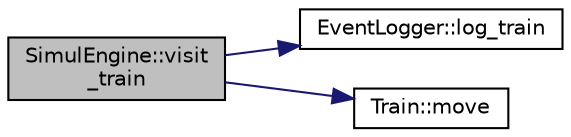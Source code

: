 digraph "SimulEngine::visit_train"
{
 // LATEX_PDF_SIZE
  edge [fontname="Helvetica",fontsize="10",labelfontname="Helvetica",labelfontsize="10"];
  node [fontname="Helvetica",fontsize="10",shape=record];
  rankdir="LR";
  Node1 [label="SimulEngine::visit\l_train",height=0.2,width=0.4,color="black", fillcolor="grey75", style="filled", fontcolor="black",tooltip="train logic implementation"];
  Node1 -> Node2 [color="midnightblue",fontsize="10",style="solid",fontname="Helvetica"];
  Node2 [label="EventLogger::log_train",height=0.2,width=0.4,color="black", fillcolor="white", style="filled",URL="$class_event_logger.html#a3f10287aeeb1ed907ebd99810e09bd32",tooltip="logs the trains's object state"];
  Node1 -> Node3 [color="midnightblue",fontsize="10",style="solid",fontname="Helvetica"];
  Node3 [label="Train::move",height=0.2,width=0.4,color="black", fillcolor="white", style="filled",URL="$class_train.html#a6e4ad1f391d747ce485139e6fa41214f",tooltip="moves train to next track point"];
}
